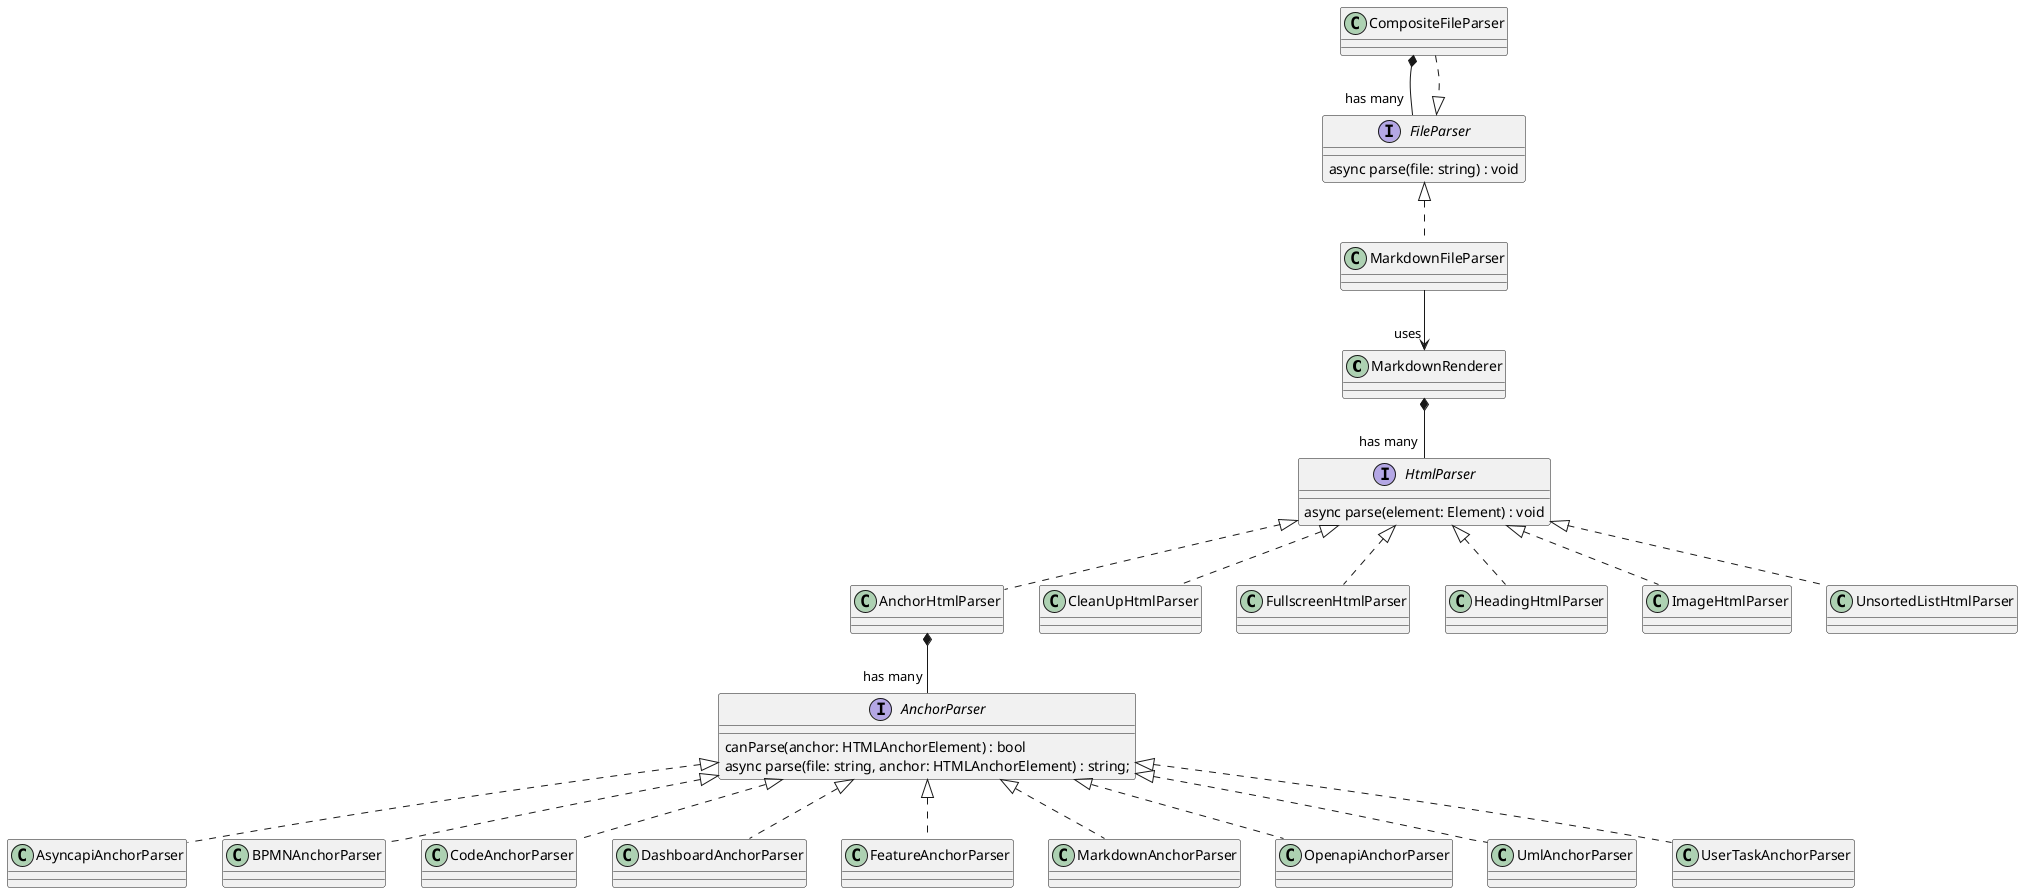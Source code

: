 @startuml

class MarkdownRenderer

interface FileParser {
    async parse(file: string) : void
}
class CompositeFileParser
Class MarkdownFileParser

interface HtmlParser {
    async parse(element: Element) : void
}
class AnchorHtmlParser
class CleanUpHtmlParser
class FullscreenHtmlParser
class HeadingHtmlParser
class ImageHtmlParser
class UnsortedListHtmlParser

interface AnchorParser {
    canParse(anchor: HTMLAnchorElement) : bool
    async parse(file: string, anchor: HTMLAnchorElement) : string;
}
class AsyncapiAnchorParser
class BPMNAnchorParser
class CodeAnchorParser
class DashboardAnchorParser
class FeatureAnchorParser
class MarkdownAnchorParser
class OpenapiAnchorParser
class UmlAnchorParser
class UserTaskAnchorParser

CompositeFileParser *-- "has many" FileParser
FileParser <|.. MarkdownFileParser
CompositeFileParser ..|> FileParser

MarkdownFileParser --> "uses" MarkdownRenderer

MarkdownRenderer *-- "has many" HtmlParser

HtmlParser <|.. AnchorHtmlParser
HtmlParser <|.. CleanUpHtmlParser
HtmlParser <|.. FullscreenHtmlParser
HtmlParser <|.. HeadingHtmlParser
HtmlParser <|.. ImageHtmlParser
HtmlParser <|.. UnsortedListHtmlParser

AnchorHtmlParser *-- "has many" AnchorParser
AnchorParser <|.. AsyncapiAnchorParser
AnchorParser <|.. BPMNAnchorParser
AnchorParser <|.. CodeAnchorParser
AnchorParser <|.. DashboardAnchorParser
AnchorParser <|.. FeatureAnchorParser
AnchorParser <|.. MarkdownAnchorParser
AnchorParser <|.. OpenapiAnchorParser
AnchorParser <|.. UmlAnchorParser
AnchorParser <|.. UserTaskAnchorParser

@enduml
